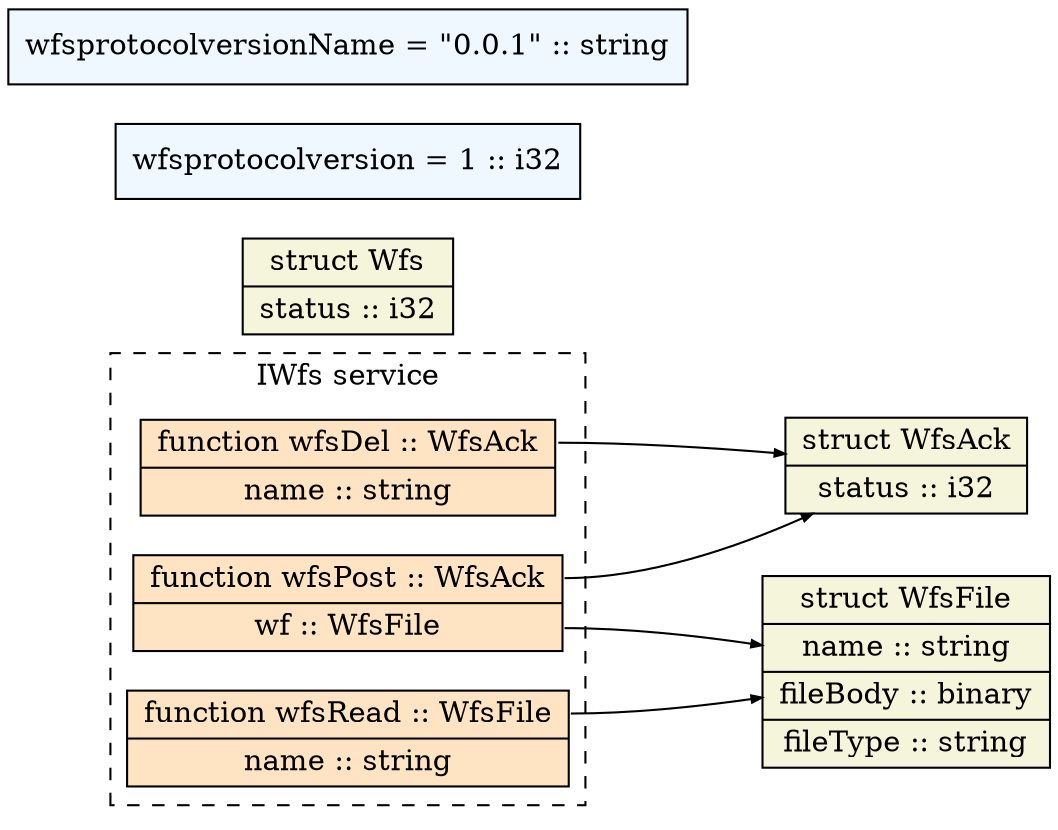 digraph "wfs" {
node [style=filled, shape=record];
edge [arrowsize=0.5];
rankdir=LR
node [fillcolor=beige];
WfsAck [label="struct WfsAck|<field_status>status :: i32"];
node [fillcolor=beige];
Wfs [label="struct Wfs|<field_status>status :: i32"];
node [fillcolor=beige];
WfsFile [label="struct WfsFile|<field_name>name :: string|<field_fileBody>fileBody :: binary|<field_fileType>fileType :: string"];
node [fillcolor=aliceblue];
const_wfsprotocolversion [label="wfsprotocolversion = 1 :: i32"];
node [fillcolor=aliceblue];
const_wfsprotocolversionName [label="wfsprotocolversionName = \"0.0.1\" :: string"];
subgraph cluster_IWfs {
node [fillcolor=bisque];
style=dashed;
label = "IWfs service";
function_IWfswfsPost[label="<return_type>function wfsPost :: WfsAck|<param_wf>wf :: WfsFile"];
function_IWfswfsRead[label="<return_type>function wfsRead :: WfsFile|<param_name>name :: string"];
function_IWfswfsDel[label="<return_type>function wfsDel :: WfsAck|<param_name>name :: string"];
 }
function_IWfswfsPost:return_type -> WfsAck
function_IWfswfsPost:param_wf -> WfsFile
function_IWfswfsRead:return_type -> WfsFile
function_IWfswfsDel:return_type -> WfsAck
}
